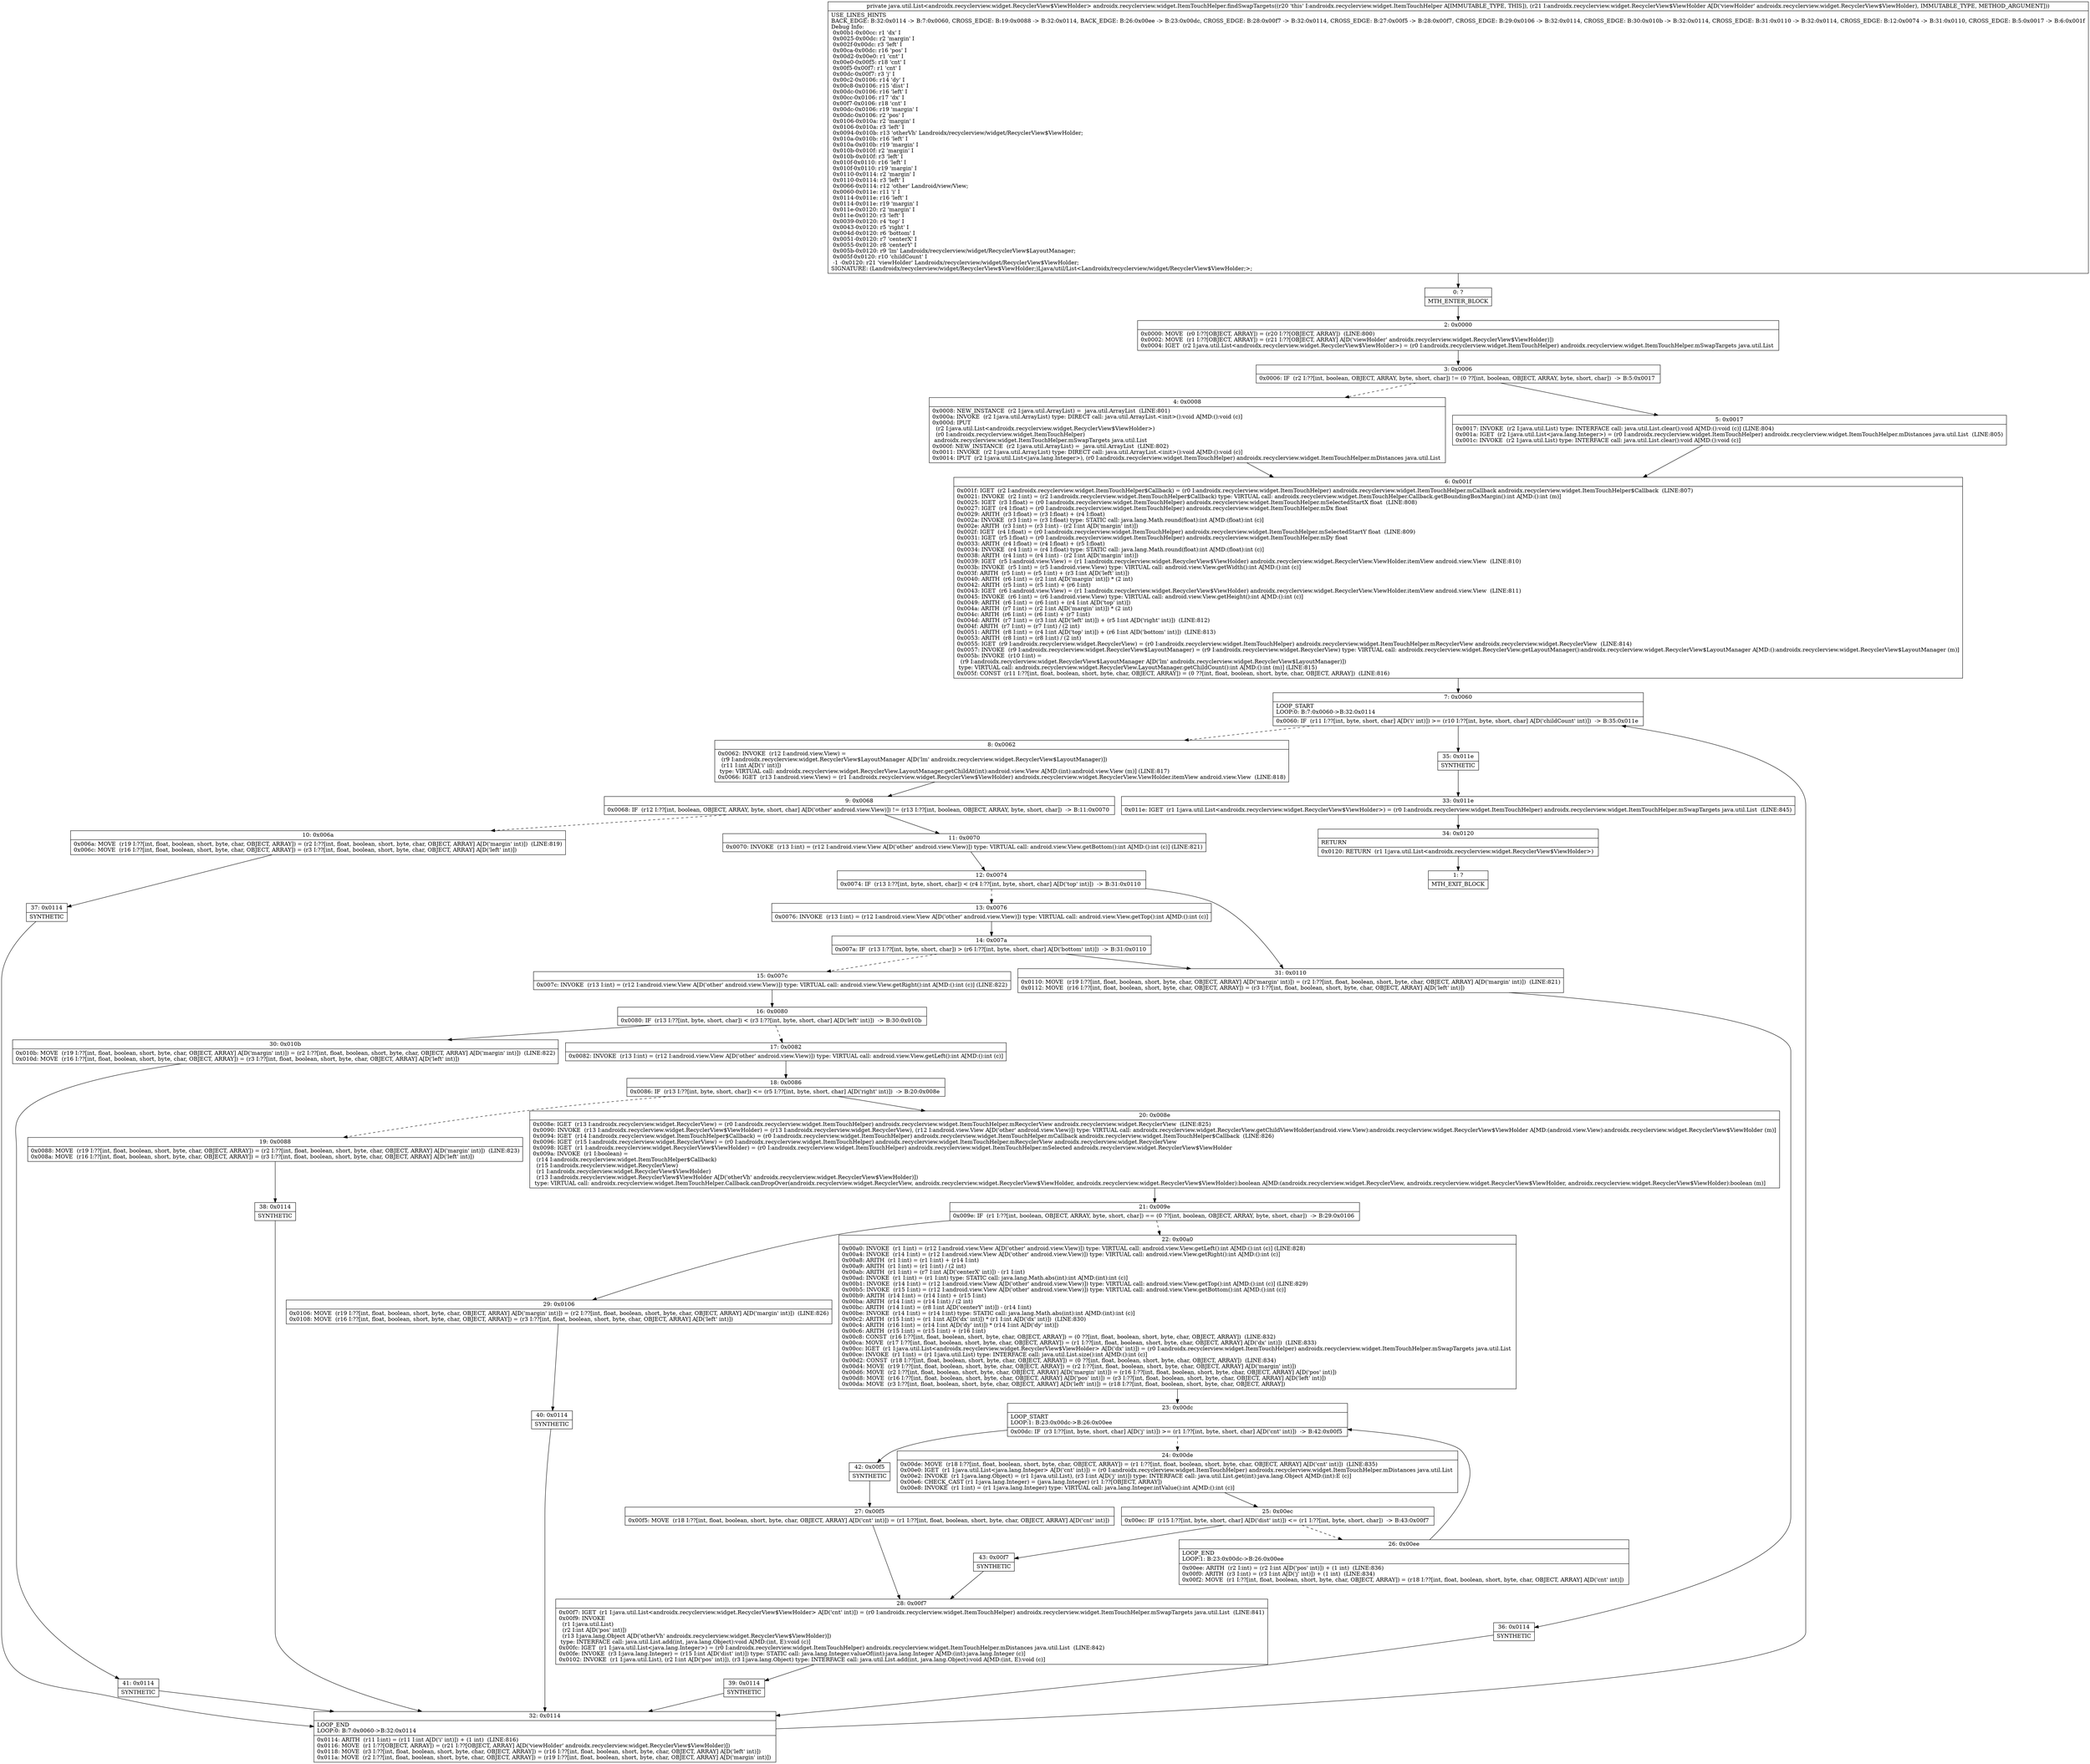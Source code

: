 digraph "CFG forandroidx.recyclerview.widget.ItemTouchHelper.findSwapTargets(Landroidx\/recyclerview\/widget\/RecyclerView$ViewHolder;)Ljava\/util\/List;" {
Node_0 [shape=record,label="{0\:\ ?|MTH_ENTER_BLOCK\l}"];
Node_2 [shape=record,label="{2\:\ 0x0000|0x0000: MOVE  (r0 I:??[OBJECT, ARRAY]) = (r20 I:??[OBJECT, ARRAY])  (LINE:800)\l0x0002: MOVE  (r1 I:??[OBJECT, ARRAY]) = (r21 I:??[OBJECT, ARRAY] A[D('viewHolder' androidx.recyclerview.widget.RecyclerView$ViewHolder)]) \l0x0004: IGET  (r2 I:java.util.List\<androidx.recyclerview.widget.RecyclerView$ViewHolder\>) = (r0 I:androidx.recyclerview.widget.ItemTouchHelper) androidx.recyclerview.widget.ItemTouchHelper.mSwapTargets java.util.List \l}"];
Node_3 [shape=record,label="{3\:\ 0x0006|0x0006: IF  (r2 I:??[int, boolean, OBJECT, ARRAY, byte, short, char]) != (0 ??[int, boolean, OBJECT, ARRAY, byte, short, char])  \-\> B:5:0x0017 \l}"];
Node_4 [shape=record,label="{4\:\ 0x0008|0x0008: NEW_INSTANCE  (r2 I:java.util.ArrayList) =  java.util.ArrayList  (LINE:801)\l0x000a: INVOKE  (r2 I:java.util.ArrayList) type: DIRECT call: java.util.ArrayList.\<init\>():void A[MD:():void (c)]\l0x000d: IPUT  \l  (r2 I:java.util.List\<androidx.recyclerview.widget.RecyclerView$ViewHolder\>)\l  (r0 I:androidx.recyclerview.widget.ItemTouchHelper)\l androidx.recyclerview.widget.ItemTouchHelper.mSwapTargets java.util.List \l0x000f: NEW_INSTANCE  (r2 I:java.util.ArrayList) =  java.util.ArrayList  (LINE:802)\l0x0011: INVOKE  (r2 I:java.util.ArrayList) type: DIRECT call: java.util.ArrayList.\<init\>():void A[MD:():void (c)]\l0x0014: IPUT  (r2 I:java.util.List\<java.lang.Integer\>), (r0 I:androidx.recyclerview.widget.ItemTouchHelper) androidx.recyclerview.widget.ItemTouchHelper.mDistances java.util.List \l}"];
Node_6 [shape=record,label="{6\:\ 0x001f|0x001f: IGET  (r2 I:androidx.recyclerview.widget.ItemTouchHelper$Callback) = (r0 I:androidx.recyclerview.widget.ItemTouchHelper) androidx.recyclerview.widget.ItemTouchHelper.mCallback androidx.recyclerview.widget.ItemTouchHelper$Callback  (LINE:807)\l0x0021: INVOKE  (r2 I:int) = (r2 I:androidx.recyclerview.widget.ItemTouchHelper$Callback) type: VIRTUAL call: androidx.recyclerview.widget.ItemTouchHelper.Callback.getBoundingBoxMargin():int A[MD:():int (m)]\l0x0025: IGET  (r3 I:float) = (r0 I:androidx.recyclerview.widget.ItemTouchHelper) androidx.recyclerview.widget.ItemTouchHelper.mSelectedStartX float  (LINE:808)\l0x0027: IGET  (r4 I:float) = (r0 I:androidx.recyclerview.widget.ItemTouchHelper) androidx.recyclerview.widget.ItemTouchHelper.mDx float \l0x0029: ARITH  (r3 I:float) = (r3 I:float) + (r4 I:float) \l0x002a: INVOKE  (r3 I:int) = (r3 I:float) type: STATIC call: java.lang.Math.round(float):int A[MD:(float):int (c)]\l0x002e: ARITH  (r3 I:int) = (r3 I:int) \- (r2 I:int A[D('margin' int)]) \l0x002f: IGET  (r4 I:float) = (r0 I:androidx.recyclerview.widget.ItemTouchHelper) androidx.recyclerview.widget.ItemTouchHelper.mSelectedStartY float  (LINE:809)\l0x0031: IGET  (r5 I:float) = (r0 I:androidx.recyclerview.widget.ItemTouchHelper) androidx.recyclerview.widget.ItemTouchHelper.mDy float \l0x0033: ARITH  (r4 I:float) = (r4 I:float) + (r5 I:float) \l0x0034: INVOKE  (r4 I:int) = (r4 I:float) type: STATIC call: java.lang.Math.round(float):int A[MD:(float):int (c)]\l0x0038: ARITH  (r4 I:int) = (r4 I:int) \- (r2 I:int A[D('margin' int)]) \l0x0039: IGET  (r5 I:android.view.View) = (r1 I:androidx.recyclerview.widget.RecyclerView$ViewHolder) androidx.recyclerview.widget.RecyclerView.ViewHolder.itemView android.view.View  (LINE:810)\l0x003b: INVOKE  (r5 I:int) = (r5 I:android.view.View) type: VIRTUAL call: android.view.View.getWidth():int A[MD:():int (c)]\l0x003f: ARITH  (r5 I:int) = (r5 I:int) + (r3 I:int A[D('left' int)]) \l0x0040: ARITH  (r6 I:int) = (r2 I:int A[D('margin' int)]) * (2 int) \l0x0042: ARITH  (r5 I:int) = (r5 I:int) + (r6 I:int) \l0x0043: IGET  (r6 I:android.view.View) = (r1 I:androidx.recyclerview.widget.RecyclerView$ViewHolder) androidx.recyclerview.widget.RecyclerView.ViewHolder.itemView android.view.View  (LINE:811)\l0x0045: INVOKE  (r6 I:int) = (r6 I:android.view.View) type: VIRTUAL call: android.view.View.getHeight():int A[MD:():int (c)]\l0x0049: ARITH  (r6 I:int) = (r6 I:int) + (r4 I:int A[D('top' int)]) \l0x004a: ARITH  (r7 I:int) = (r2 I:int A[D('margin' int)]) * (2 int) \l0x004c: ARITH  (r6 I:int) = (r6 I:int) + (r7 I:int) \l0x004d: ARITH  (r7 I:int) = (r3 I:int A[D('left' int)]) + (r5 I:int A[D('right' int)])  (LINE:812)\l0x004f: ARITH  (r7 I:int) = (r7 I:int) \/ (2 int) \l0x0051: ARITH  (r8 I:int) = (r4 I:int A[D('top' int)]) + (r6 I:int A[D('bottom' int)])  (LINE:813)\l0x0053: ARITH  (r8 I:int) = (r8 I:int) \/ (2 int) \l0x0055: IGET  (r9 I:androidx.recyclerview.widget.RecyclerView) = (r0 I:androidx.recyclerview.widget.ItemTouchHelper) androidx.recyclerview.widget.ItemTouchHelper.mRecyclerView androidx.recyclerview.widget.RecyclerView  (LINE:814)\l0x0057: INVOKE  (r9 I:androidx.recyclerview.widget.RecyclerView$LayoutManager) = (r9 I:androidx.recyclerview.widget.RecyclerView) type: VIRTUAL call: androidx.recyclerview.widget.RecyclerView.getLayoutManager():androidx.recyclerview.widget.RecyclerView$LayoutManager A[MD:():androidx.recyclerview.widget.RecyclerView$LayoutManager (m)]\l0x005b: INVOKE  (r10 I:int) = \l  (r9 I:androidx.recyclerview.widget.RecyclerView$LayoutManager A[D('lm' androidx.recyclerview.widget.RecyclerView$LayoutManager)])\l type: VIRTUAL call: androidx.recyclerview.widget.RecyclerView.LayoutManager.getChildCount():int A[MD:():int (m)] (LINE:815)\l0x005f: CONST  (r11 I:??[int, float, boolean, short, byte, char, OBJECT, ARRAY]) = (0 ??[int, float, boolean, short, byte, char, OBJECT, ARRAY])  (LINE:816)\l}"];
Node_7 [shape=record,label="{7\:\ 0x0060|LOOP_START\lLOOP:0: B:7:0x0060\-\>B:32:0x0114\l|0x0060: IF  (r11 I:??[int, byte, short, char] A[D('i' int)]) \>= (r10 I:??[int, byte, short, char] A[D('childCount' int)])  \-\> B:35:0x011e \l}"];
Node_8 [shape=record,label="{8\:\ 0x0062|0x0062: INVOKE  (r12 I:android.view.View) = \l  (r9 I:androidx.recyclerview.widget.RecyclerView$LayoutManager A[D('lm' androidx.recyclerview.widget.RecyclerView$LayoutManager)])\l  (r11 I:int A[D('i' int)])\l type: VIRTUAL call: androidx.recyclerview.widget.RecyclerView.LayoutManager.getChildAt(int):android.view.View A[MD:(int):android.view.View (m)] (LINE:817)\l0x0066: IGET  (r13 I:android.view.View) = (r1 I:androidx.recyclerview.widget.RecyclerView$ViewHolder) androidx.recyclerview.widget.RecyclerView.ViewHolder.itemView android.view.View  (LINE:818)\l}"];
Node_9 [shape=record,label="{9\:\ 0x0068|0x0068: IF  (r12 I:??[int, boolean, OBJECT, ARRAY, byte, short, char] A[D('other' android.view.View)]) != (r13 I:??[int, boolean, OBJECT, ARRAY, byte, short, char])  \-\> B:11:0x0070 \l}"];
Node_10 [shape=record,label="{10\:\ 0x006a|0x006a: MOVE  (r19 I:??[int, float, boolean, short, byte, char, OBJECT, ARRAY]) = (r2 I:??[int, float, boolean, short, byte, char, OBJECT, ARRAY] A[D('margin' int)])  (LINE:819)\l0x006c: MOVE  (r16 I:??[int, float, boolean, short, byte, char, OBJECT, ARRAY]) = (r3 I:??[int, float, boolean, short, byte, char, OBJECT, ARRAY] A[D('left' int)]) \l}"];
Node_37 [shape=record,label="{37\:\ 0x0114|SYNTHETIC\l}"];
Node_32 [shape=record,label="{32\:\ 0x0114|LOOP_END\lLOOP:0: B:7:0x0060\-\>B:32:0x0114\l|0x0114: ARITH  (r11 I:int) = (r11 I:int A[D('i' int)]) + (1 int)  (LINE:816)\l0x0116: MOVE  (r1 I:??[OBJECT, ARRAY]) = (r21 I:??[OBJECT, ARRAY] A[D('viewHolder' androidx.recyclerview.widget.RecyclerView$ViewHolder)]) \l0x0118: MOVE  (r3 I:??[int, float, boolean, short, byte, char, OBJECT, ARRAY]) = (r16 I:??[int, float, boolean, short, byte, char, OBJECT, ARRAY] A[D('left' int)]) \l0x011a: MOVE  (r2 I:??[int, float, boolean, short, byte, char, OBJECT, ARRAY]) = (r19 I:??[int, float, boolean, short, byte, char, OBJECT, ARRAY] A[D('margin' int)]) \l}"];
Node_11 [shape=record,label="{11\:\ 0x0070|0x0070: INVOKE  (r13 I:int) = (r12 I:android.view.View A[D('other' android.view.View)]) type: VIRTUAL call: android.view.View.getBottom():int A[MD:():int (c)] (LINE:821)\l}"];
Node_12 [shape=record,label="{12\:\ 0x0074|0x0074: IF  (r13 I:??[int, byte, short, char]) \< (r4 I:??[int, byte, short, char] A[D('top' int)])  \-\> B:31:0x0110 \l}"];
Node_13 [shape=record,label="{13\:\ 0x0076|0x0076: INVOKE  (r13 I:int) = (r12 I:android.view.View A[D('other' android.view.View)]) type: VIRTUAL call: android.view.View.getTop():int A[MD:():int (c)]\l}"];
Node_14 [shape=record,label="{14\:\ 0x007a|0x007a: IF  (r13 I:??[int, byte, short, char]) \> (r6 I:??[int, byte, short, char] A[D('bottom' int)])  \-\> B:31:0x0110 \l}"];
Node_15 [shape=record,label="{15\:\ 0x007c|0x007c: INVOKE  (r13 I:int) = (r12 I:android.view.View A[D('other' android.view.View)]) type: VIRTUAL call: android.view.View.getRight():int A[MD:():int (c)] (LINE:822)\l}"];
Node_16 [shape=record,label="{16\:\ 0x0080|0x0080: IF  (r13 I:??[int, byte, short, char]) \< (r3 I:??[int, byte, short, char] A[D('left' int)])  \-\> B:30:0x010b \l}"];
Node_17 [shape=record,label="{17\:\ 0x0082|0x0082: INVOKE  (r13 I:int) = (r12 I:android.view.View A[D('other' android.view.View)]) type: VIRTUAL call: android.view.View.getLeft():int A[MD:():int (c)]\l}"];
Node_18 [shape=record,label="{18\:\ 0x0086|0x0086: IF  (r13 I:??[int, byte, short, char]) \<= (r5 I:??[int, byte, short, char] A[D('right' int)])  \-\> B:20:0x008e \l}"];
Node_19 [shape=record,label="{19\:\ 0x0088|0x0088: MOVE  (r19 I:??[int, float, boolean, short, byte, char, OBJECT, ARRAY]) = (r2 I:??[int, float, boolean, short, byte, char, OBJECT, ARRAY] A[D('margin' int)])  (LINE:823)\l0x008a: MOVE  (r16 I:??[int, float, boolean, short, byte, char, OBJECT, ARRAY]) = (r3 I:??[int, float, boolean, short, byte, char, OBJECT, ARRAY] A[D('left' int)]) \l}"];
Node_38 [shape=record,label="{38\:\ 0x0114|SYNTHETIC\l}"];
Node_20 [shape=record,label="{20\:\ 0x008e|0x008e: IGET  (r13 I:androidx.recyclerview.widget.RecyclerView) = (r0 I:androidx.recyclerview.widget.ItemTouchHelper) androidx.recyclerview.widget.ItemTouchHelper.mRecyclerView androidx.recyclerview.widget.RecyclerView  (LINE:825)\l0x0090: INVOKE  (r13 I:androidx.recyclerview.widget.RecyclerView$ViewHolder) = (r13 I:androidx.recyclerview.widget.RecyclerView), (r12 I:android.view.View A[D('other' android.view.View)]) type: VIRTUAL call: androidx.recyclerview.widget.RecyclerView.getChildViewHolder(android.view.View):androidx.recyclerview.widget.RecyclerView$ViewHolder A[MD:(android.view.View):androidx.recyclerview.widget.RecyclerView$ViewHolder (m)]\l0x0094: IGET  (r14 I:androidx.recyclerview.widget.ItemTouchHelper$Callback) = (r0 I:androidx.recyclerview.widget.ItemTouchHelper) androidx.recyclerview.widget.ItemTouchHelper.mCallback androidx.recyclerview.widget.ItemTouchHelper$Callback  (LINE:826)\l0x0096: IGET  (r15 I:androidx.recyclerview.widget.RecyclerView) = (r0 I:androidx.recyclerview.widget.ItemTouchHelper) androidx.recyclerview.widget.ItemTouchHelper.mRecyclerView androidx.recyclerview.widget.RecyclerView \l0x0098: IGET  (r1 I:androidx.recyclerview.widget.RecyclerView$ViewHolder) = (r0 I:androidx.recyclerview.widget.ItemTouchHelper) androidx.recyclerview.widget.ItemTouchHelper.mSelected androidx.recyclerview.widget.RecyclerView$ViewHolder \l0x009a: INVOKE  (r1 I:boolean) = \l  (r14 I:androidx.recyclerview.widget.ItemTouchHelper$Callback)\l  (r15 I:androidx.recyclerview.widget.RecyclerView)\l  (r1 I:androidx.recyclerview.widget.RecyclerView$ViewHolder)\l  (r13 I:androidx.recyclerview.widget.RecyclerView$ViewHolder A[D('otherVh' androidx.recyclerview.widget.RecyclerView$ViewHolder)])\l type: VIRTUAL call: androidx.recyclerview.widget.ItemTouchHelper.Callback.canDropOver(androidx.recyclerview.widget.RecyclerView, androidx.recyclerview.widget.RecyclerView$ViewHolder, androidx.recyclerview.widget.RecyclerView$ViewHolder):boolean A[MD:(androidx.recyclerview.widget.RecyclerView, androidx.recyclerview.widget.RecyclerView$ViewHolder, androidx.recyclerview.widget.RecyclerView$ViewHolder):boolean (m)]\l}"];
Node_21 [shape=record,label="{21\:\ 0x009e|0x009e: IF  (r1 I:??[int, boolean, OBJECT, ARRAY, byte, short, char]) == (0 ??[int, boolean, OBJECT, ARRAY, byte, short, char])  \-\> B:29:0x0106 \l}"];
Node_22 [shape=record,label="{22\:\ 0x00a0|0x00a0: INVOKE  (r1 I:int) = (r12 I:android.view.View A[D('other' android.view.View)]) type: VIRTUAL call: android.view.View.getLeft():int A[MD:():int (c)] (LINE:828)\l0x00a4: INVOKE  (r14 I:int) = (r12 I:android.view.View A[D('other' android.view.View)]) type: VIRTUAL call: android.view.View.getRight():int A[MD:():int (c)]\l0x00a8: ARITH  (r1 I:int) = (r1 I:int) + (r14 I:int) \l0x00a9: ARITH  (r1 I:int) = (r1 I:int) \/ (2 int) \l0x00ab: ARITH  (r1 I:int) = (r7 I:int A[D('centerX' int)]) \- (r1 I:int) \l0x00ad: INVOKE  (r1 I:int) = (r1 I:int) type: STATIC call: java.lang.Math.abs(int):int A[MD:(int):int (c)]\l0x00b1: INVOKE  (r14 I:int) = (r12 I:android.view.View A[D('other' android.view.View)]) type: VIRTUAL call: android.view.View.getTop():int A[MD:():int (c)] (LINE:829)\l0x00b5: INVOKE  (r15 I:int) = (r12 I:android.view.View A[D('other' android.view.View)]) type: VIRTUAL call: android.view.View.getBottom():int A[MD:():int (c)]\l0x00b9: ARITH  (r14 I:int) = (r14 I:int) + (r15 I:int) \l0x00ba: ARITH  (r14 I:int) = (r14 I:int) \/ (2 int) \l0x00bc: ARITH  (r14 I:int) = (r8 I:int A[D('centerY' int)]) \- (r14 I:int) \l0x00be: INVOKE  (r14 I:int) = (r14 I:int) type: STATIC call: java.lang.Math.abs(int):int A[MD:(int):int (c)]\l0x00c2: ARITH  (r15 I:int) = (r1 I:int A[D('dx' int)]) * (r1 I:int A[D('dx' int)])  (LINE:830)\l0x00c4: ARITH  (r16 I:int) = (r14 I:int A[D('dy' int)]) * (r14 I:int A[D('dy' int)]) \l0x00c6: ARITH  (r15 I:int) = (r15 I:int) + (r16 I:int) \l0x00c8: CONST  (r16 I:??[int, float, boolean, short, byte, char, OBJECT, ARRAY]) = (0 ??[int, float, boolean, short, byte, char, OBJECT, ARRAY])  (LINE:832)\l0x00ca: MOVE  (r17 I:??[int, float, boolean, short, byte, char, OBJECT, ARRAY]) = (r1 I:??[int, float, boolean, short, byte, char, OBJECT, ARRAY] A[D('dx' int)])  (LINE:833)\l0x00cc: IGET  (r1 I:java.util.List\<androidx.recyclerview.widget.RecyclerView$ViewHolder\> A[D('dx' int)]) = (r0 I:androidx.recyclerview.widget.ItemTouchHelper) androidx.recyclerview.widget.ItemTouchHelper.mSwapTargets java.util.List \l0x00ce: INVOKE  (r1 I:int) = (r1 I:java.util.List) type: INTERFACE call: java.util.List.size():int A[MD:():int (c)]\l0x00d2: CONST  (r18 I:??[int, float, boolean, short, byte, char, OBJECT, ARRAY]) = (0 ??[int, float, boolean, short, byte, char, OBJECT, ARRAY])  (LINE:834)\l0x00d4: MOVE  (r19 I:??[int, float, boolean, short, byte, char, OBJECT, ARRAY]) = (r2 I:??[int, float, boolean, short, byte, char, OBJECT, ARRAY] A[D('margin' int)]) \l0x00d6: MOVE  (r2 I:??[int, float, boolean, short, byte, char, OBJECT, ARRAY] A[D('margin' int)]) = (r16 I:??[int, float, boolean, short, byte, char, OBJECT, ARRAY] A[D('pos' int)]) \l0x00d8: MOVE  (r16 I:??[int, float, boolean, short, byte, char, OBJECT, ARRAY] A[D('pos' int)]) = (r3 I:??[int, float, boolean, short, byte, char, OBJECT, ARRAY] A[D('left' int)]) \l0x00da: MOVE  (r3 I:??[int, float, boolean, short, byte, char, OBJECT, ARRAY] A[D('left' int)]) = (r18 I:??[int, float, boolean, short, byte, char, OBJECT, ARRAY]) \l}"];
Node_23 [shape=record,label="{23\:\ 0x00dc|LOOP_START\lLOOP:1: B:23:0x00dc\-\>B:26:0x00ee\l|0x00dc: IF  (r3 I:??[int, byte, short, char] A[D('j' int)]) \>= (r1 I:??[int, byte, short, char] A[D('cnt' int)])  \-\> B:42:0x00f5 \l}"];
Node_24 [shape=record,label="{24\:\ 0x00de|0x00de: MOVE  (r18 I:??[int, float, boolean, short, byte, char, OBJECT, ARRAY]) = (r1 I:??[int, float, boolean, short, byte, char, OBJECT, ARRAY] A[D('cnt' int)])  (LINE:835)\l0x00e0: IGET  (r1 I:java.util.List\<java.lang.Integer\> A[D('cnt' int)]) = (r0 I:androidx.recyclerview.widget.ItemTouchHelper) androidx.recyclerview.widget.ItemTouchHelper.mDistances java.util.List \l0x00e2: INVOKE  (r1 I:java.lang.Object) = (r1 I:java.util.List), (r3 I:int A[D('j' int)]) type: INTERFACE call: java.util.List.get(int):java.lang.Object A[MD:(int):E (c)]\l0x00e6: CHECK_CAST (r1 I:java.lang.Integer) = (java.lang.Integer) (r1 I:??[OBJECT, ARRAY]) \l0x00e8: INVOKE  (r1 I:int) = (r1 I:java.lang.Integer) type: VIRTUAL call: java.lang.Integer.intValue():int A[MD:():int (c)]\l}"];
Node_25 [shape=record,label="{25\:\ 0x00ec|0x00ec: IF  (r15 I:??[int, byte, short, char] A[D('dist' int)]) \<= (r1 I:??[int, byte, short, char])  \-\> B:43:0x00f7 \l}"];
Node_26 [shape=record,label="{26\:\ 0x00ee|LOOP_END\lLOOP:1: B:23:0x00dc\-\>B:26:0x00ee\l|0x00ee: ARITH  (r2 I:int) = (r2 I:int A[D('pos' int)]) + (1 int)  (LINE:836)\l0x00f0: ARITH  (r3 I:int) = (r3 I:int A[D('j' int)]) + (1 int)  (LINE:834)\l0x00f2: MOVE  (r1 I:??[int, float, boolean, short, byte, char, OBJECT, ARRAY]) = (r18 I:??[int, float, boolean, short, byte, char, OBJECT, ARRAY] A[D('cnt' int)]) \l}"];
Node_43 [shape=record,label="{43\:\ 0x00f7|SYNTHETIC\l}"];
Node_28 [shape=record,label="{28\:\ 0x00f7|0x00f7: IGET  (r1 I:java.util.List\<androidx.recyclerview.widget.RecyclerView$ViewHolder\> A[D('cnt' int)]) = (r0 I:androidx.recyclerview.widget.ItemTouchHelper) androidx.recyclerview.widget.ItemTouchHelper.mSwapTargets java.util.List  (LINE:841)\l0x00f9: INVOKE  \l  (r1 I:java.util.List)\l  (r2 I:int A[D('pos' int)])\l  (r13 I:java.lang.Object A[D('otherVh' androidx.recyclerview.widget.RecyclerView$ViewHolder)])\l type: INTERFACE call: java.util.List.add(int, java.lang.Object):void A[MD:(int, E):void (c)]\l0x00fc: IGET  (r1 I:java.util.List\<java.lang.Integer\>) = (r0 I:androidx.recyclerview.widget.ItemTouchHelper) androidx.recyclerview.widget.ItemTouchHelper.mDistances java.util.List  (LINE:842)\l0x00fe: INVOKE  (r3 I:java.lang.Integer) = (r15 I:int A[D('dist' int)]) type: STATIC call: java.lang.Integer.valueOf(int):java.lang.Integer A[MD:(int):java.lang.Integer (c)]\l0x0102: INVOKE  (r1 I:java.util.List), (r2 I:int A[D('pos' int)]), (r3 I:java.lang.Object) type: INTERFACE call: java.util.List.add(int, java.lang.Object):void A[MD:(int, E):void (c)]\l}"];
Node_39 [shape=record,label="{39\:\ 0x0114|SYNTHETIC\l}"];
Node_42 [shape=record,label="{42\:\ 0x00f5|SYNTHETIC\l}"];
Node_27 [shape=record,label="{27\:\ 0x00f5|0x00f5: MOVE  (r18 I:??[int, float, boolean, short, byte, char, OBJECT, ARRAY] A[D('cnt' int)]) = (r1 I:??[int, float, boolean, short, byte, char, OBJECT, ARRAY] A[D('cnt' int)]) \l}"];
Node_29 [shape=record,label="{29\:\ 0x0106|0x0106: MOVE  (r19 I:??[int, float, boolean, short, byte, char, OBJECT, ARRAY] A[D('margin' int)]) = (r2 I:??[int, float, boolean, short, byte, char, OBJECT, ARRAY] A[D('margin' int)])  (LINE:826)\l0x0108: MOVE  (r16 I:??[int, float, boolean, short, byte, char, OBJECT, ARRAY]) = (r3 I:??[int, float, boolean, short, byte, char, OBJECT, ARRAY] A[D('left' int)]) \l}"];
Node_40 [shape=record,label="{40\:\ 0x0114|SYNTHETIC\l}"];
Node_30 [shape=record,label="{30\:\ 0x010b|0x010b: MOVE  (r19 I:??[int, float, boolean, short, byte, char, OBJECT, ARRAY] A[D('margin' int)]) = (r2 I:??[int, float, boolean, short, byte, char, OBJECT, ARRAY] A[D('margin' int)])  (LINE:822)\l0x010d: MOVE  (r16 I:??[int, float, boolean, short, byte, char, OBJECT, ARRAY]) = (r3 I:??[int, float, boolean, short, byte, char, OBJECT, ARRAY] A[D('left' int)]) \l}"];
Node_41 [shape=record,label="{41\:\ 0x0114|SYNTHETIC\l}"];
Node_31 [shape=record,label="{31\:\ 0x0110|0x0110: MOVE  (r19 I:??[int, float, boolean, short, byte, char, OBJECT, ARRAY] A[D('margin' int)]) = (r2 I:??[int, float, boolean, short, byte, char, OBJECT, ARRAY] A[D('margin' int)])  (LINE:821)\l0x0112: MOVE  (r16 I:??[int, float, boolean, short, byte, char, OBJECT, ARRAY]) = (r3 I:??[int, float, boolean, short, byte, char, OBJECT, ARRAY] A[D('left' int)]) \l}"];
Node_36 [shape=record,label="{36\:\ 0x0114|SYNTHETIC\l}"];
Node_35 [shape=record,label="{35\:\ 0x011e|SYNTHETIC\l}"];
Node_33 [shape=record,label="{33\:\ 0x011e|0x011e: IGET  (r1 I:java.util.List\<androidx.recyclerview.widget.RecyclerView$ViewHolder\>) = (r0 I:androidx.recyclerview.widget.ItemTouchHelper) androidx.recyclerview.widget.ItemTouchHelper.mSwapTargets java.util.List  (LINE:845)\l}"];
Node_34 [shape=record,label="{34\:\ 0x0120|RETURN\l|0x0120: RETURN  (r1 I:java.util.List\<androidx.recyclerview.widget.RecyclerView$ViewHolder\>) \l}"];
Node_1 [shape=record,label="{1\:\ ?|MTH_EXIT_BLOCK\l}"];
Node_5 [shape=record,label="{5\:\ 0x0017|0x0017: INVOKE  (r2 I:java.util.List) type: INTERFACE call: java.util.List.clear():void A[MD:():void (c)] (LINE:804)\l0x001a: IGET  (r2 I:java.util.List\<java.lang.Integer\>) = (r0 I:androidx.recyclerview.widget.ItemTouchHelper) androidx.recyclerview.widget.ItemTouchHelper.mDistances java.util.List  (LINE:805)\l0x001c: INVOKE  (r2 I:java.util.List) type: INTERFACE call: java.util.List.clear():void A[MD:():void (c)]\l}"];
MethodNode[shape=record,label="{private java.util.List\<androidx.recyclerview.widget.RecyclerView$ViewHolder\> androidx.recyclerview.widget.ItemTouchHelper.findSwapTargets((r20 'this' I:androidx.recyclerview.widget.ItemTouchHelper A[IMMUTABLE_TYPE, THIS]), (r21 I:androidx.recyclerview.widget.RecyclerView$ViewHolder A[D('viewHolder' androidx.recyclerview.widget.RecyclerView$ViewHolder), IMMUTABLE_TYPE, METHOD_ARGUMENT]))  | USE_LINES_HINTS\lBACK_EDGE: B:32:0x0114 \-\> B:7:0x0060, CROSS_EDGE: B:19:0x0088 \-\> B:32:0x0114, BACK_EDGE: B:26:0x00ee \-\> B:23:0x00dc, CROSS_EDGE: B:28:0x00f7 \-\> B:32:0x0114, CROSS_EDGE: B:27:0x00f5 \-\> B:28:0x00f7, CROSS_EDGE: B:29:0x0106 \-\> B:32:0x0114, CROSS_EDGE: B:30:0x010b \-\> B:32:0x0114, CROSS_EDGE: B:31:0x0110 \-\> B:32:0x0114, CROSS_EDGE: B:12:0x0074 \-\> B:31:0x0110, CROSS_EDGE: B:5:0x0017 \-\> B:6:0x001f\lDebug Info:\l  0x00b1\-0x00cc: r1 'dx' I\l  0x0025\-0x00dc: r2 'margin' I\l  0x002f\-0x00dc: r3 'left' I\l  0x00ca\-0x00dc: r16 'pos' I\l  0x00d2\-0x00e0: r1 'cnt' I\l  0x00e0\-0x00f5: r18 'cnt' I\l  0x00f5\-0x00f7: r1 'cnt' I\l  0x00dc\-0x00f7: r3 'j' I\l  0x00c2\-0x0106: r14 'dy' I\l  0x00c8\-0x0106: r15 'dist' I\l  0x00dc\-0x0106: r16 'left' I\l  0x00cc\-0x0106: r17 'dx' I\l  0x00f7\-0x0106: r18 'cnt' I\l  0x00dc\-0x0106: r19 'margin' I\l  0x00dc\-0x0106: r2 'pos' I\l  0x0106\-0x010a: r2 'margin' I\l  0x0106\-0x010a: r3 'left' I\l  0x0094\-0x010b: r13 'otherVh' Landroidx\/recyclerview\/widget\/RecyclerView$ViewHolder;\l  0x010a\-0x010b: r16 'left' I\l  0x010a\-0x010b: r19 'margin' I\l  0x010b\-0x010f: r2 'margin' I\l  0x010b\-0x010f: r3 'left' I\l  0x010f\-0x0110: r16 'left' I\l  0x010f\-0x0110: r19 'margin' I\l  0x0110\-0x0114: r2 'margin' I\l  0x0110\-0x0114: r3 'left' I\l  0x0066\-0x0114: r12 'other' Landroid\/view\/View;\l  0x0060\-0x011e: r11 'i' I\l  0x0114\-0x011e: r16 'left' I\l  0x0114\-0x011e: r19 'margin' I\l  0x011e\-0x0120: r2 'margin' I\l  0x011e\-0x0120: r3 'left' I\l  0x0039\-0x0120: r4 'top' I\l  0x0043\-0x0120: r5 'right' I\l  0x004d\-0x0120: r6 'bottom' I\l  0x0051\-0x0120: r7 'centerX' I\l  0x0055\-0x0120: r8 'centerY' I\l  0x005b\-0x0120: r9 'lm' Landroidx\/recyclerview\/widget\/RecyclerView$LayoutManager;\l  0x005f\-0x0120: r10 'childCount' I\l  \-1 \-0x0120: r21 'viewHolder' Landroidx\/recyclerview\/widget\/RecyclerView$ViewHolder;\lSIGNATURE: (Landroidx\/recyclerview\/widget\/RecyclerView$ViewHolder;)Ljava\/util\/List\<Landroidx\/recyclerview\/widget\/RecyclerView$ViewHolder;\>;\l}"];
MethodNode -> Node_0;Node_0 -> Node_2;
Node_2 -> Node_3;
Node_3 -> Node_4[style=dashed];
Node_3 -> Node_5;
Node_4 -> Node_6;
Node_6 -> Node_7;
Node_7 -> Node_8[style=dashed];
Node_7 -> Node_35;
Node_8 -> Node_9;
Node_9 -> Node_10[style=dashed];
Node_9 -> Node_11;
Node_10 -> Node_37;
Node_37 -> Node_32;
Node_32 -> Node_7;
Node_11 -> Node_12;
Node_12 -> Node_13[style=dashed];
Node_12 -> Node_31;
Node_13 -> Node_14;
Node_14 -> Node_15[style=dashed];
Node_14 -> Node_31;
Node_15 -> Node_16;
Node_16 -> Node_17[style=dashed];
Node_16 -> Node_30;
Node_17 -> Node_18;
Node_18 -> Node_19[style=dashed];
Node_18 -> Node_20;
Node_19 -> Node_38;
Node_38 -> Node_32;
Node_20 -> Node_21;
Node_21 -> Node_22[style=dashed];
Node_21 -> Node_29;
Node_22 -> Node_23;
Node_23 -> Node_24[style=dashed];
Node_23 -> Node_42;
Node_24 -> Node_25;
Node_25 -> Node_26[style=dashed];
Node_25 -> Node_43;
Node_26 -> Node_23;
Node_43 -> Node_28;
Node_28 -> Node_39;
Node_39 -> Node_32;
Node_42 -> Node_27;
Node_27 -> Node_28;
Node_29 -> Node_40;
Node_40 -> Node_32;
Node_30 -> Node_41;
Node_41 -> Node_32;
Node_31 -> Node_36;
Node_36 -> Node_32;
Node_35 -> Node_33;
Node_33 -> Node_34;
Node_34 -> Node_1;
Node_5 -> Node_6;
}


